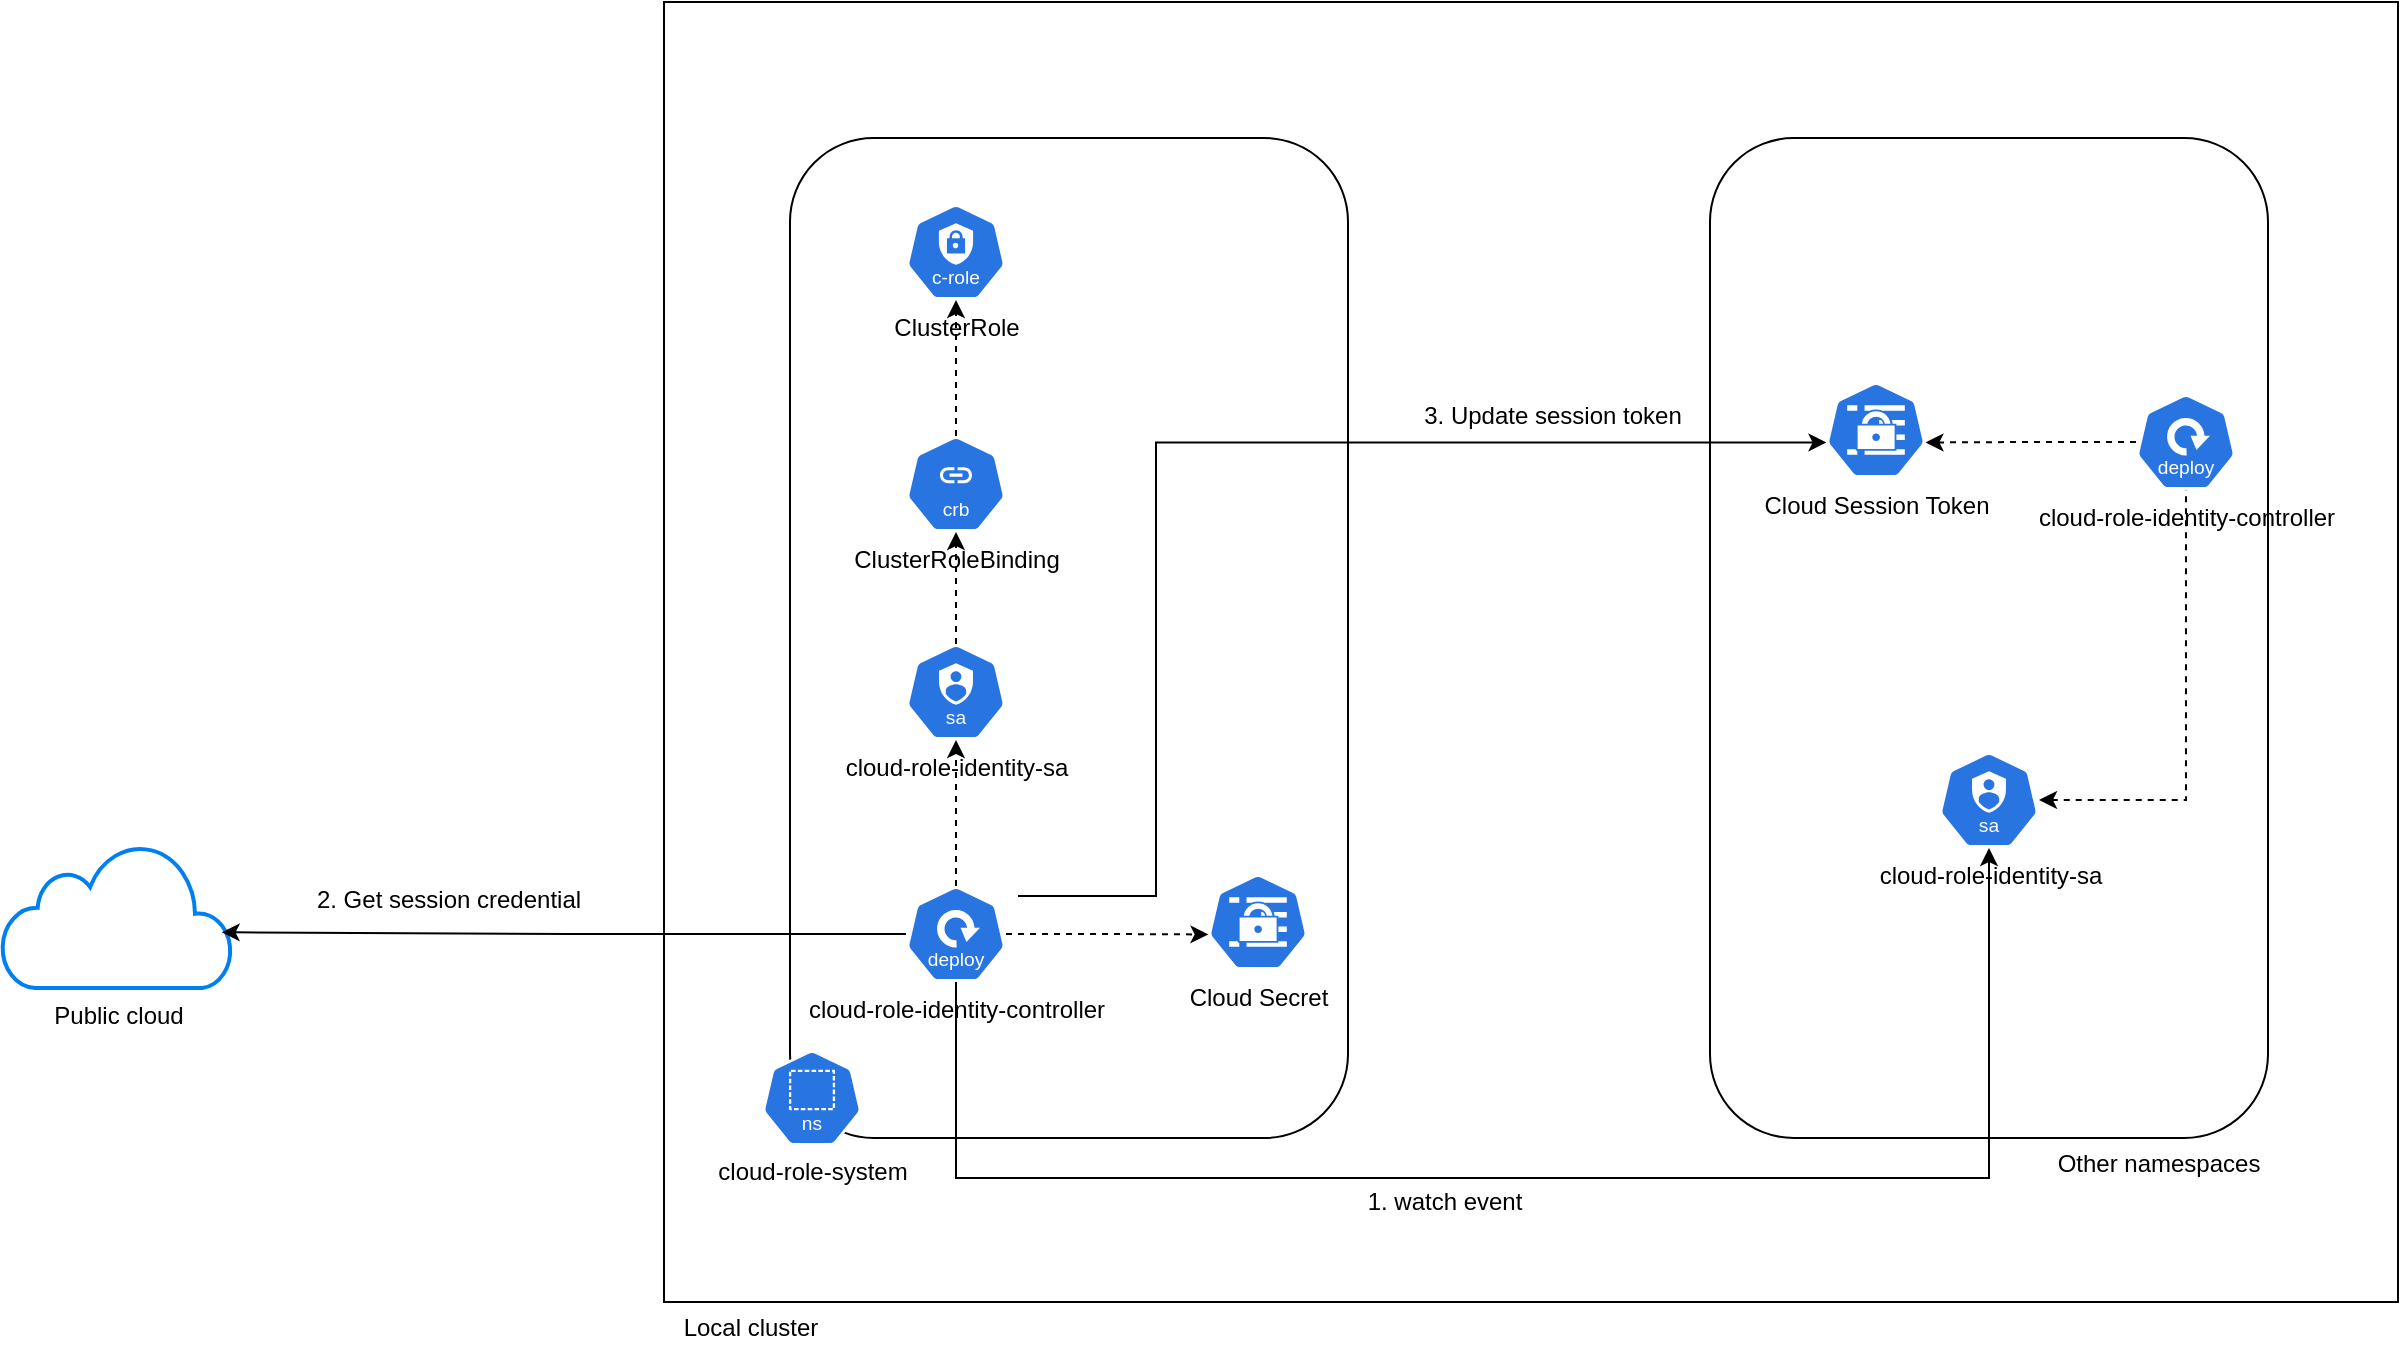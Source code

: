 <mxfile version="24.5.3" type="device">
  <diagram name="Page-1" id="McjYKkSZxhXPCRPhn8a3">
    <mxGraphModel dx="2478" dy="1389" grid="0" gridSize="10" guides="1" tooltips="1" connect="1" arrows="1" fold="1" page="0" pageScale="1" pageWidth="850" pageHeight="1100" math="0" shadow="0">
      <root>
        <mxCell id="0" />
        <mxCell id="1" parent="0" />
        <mxCell id="4Nv9gZRjHe-OK4aGyyrs-2" value="" style="rounded=0;whiteSpace=wrap;html=1;" vertex="1" parent="1">
          <mxGeometry x="-682" y="-164" width="867" height="650" as="geometry" />
        </mxCell>
        <mxCell id="4Nv9gZRjHe-OK4aGyyrs-3" value="Local cluster" style="text;html=1;align=center;verticalAlign=middle;resizable=0;points=[];autosize=1;strokeColor=none;fillColor=none;" vertex="1" parent="1">
          <mxGeometry x="-682" y="486" width="85" height="26" as="geometry" />
        </mxCell>
        <mxCell id="4Nv9gZRjHe-OK4aGyyrs-4" value="" style="rounded=1;whiteSpace=wrap;html=1;" vertex="1" parent="1">
          <mxGeometry x="-619" y="-96" width="279" height="500" as="geometry" />
        </mxCell>
        <mxCell id="4Nv9gZRjHe-OK4aGyyrs-5" value="cloud-role-system" style="text;html=1;align=center;verticalAlign=middle;resizable=0;points=[];autosize=1;strokeColor=none;fillColor=none;" vertex="1" parent="1">
          <mxGeometry x="-664.5" y="408" width="113" height="26" as="geometry" />
        </mxCell>
        <mxCell id="4Nv9gZRjHe-OK4aGyyrs-7" value="cloud-role-identity-sa" style="aspect=fixed;sketch=0;html=1;dashed=0;whitespace=wrap;verticalLabelPosition=bottom;verticalAlign=top;fillColor=#2875E2;strokeColor=#ffffff;points=[[0.005,0.63,0],[0.1,0.2,0],[0.9,0.2,0],[0.5,0,0],[0.995,0.63,0],[0.72,0.99,0],[0.5,1,0],[0.28,0.99,0]];shape=mxgraph.kubernetes.icon2;kubernetesLabel=1;prIcon=sa" vertex="1" parent="1">
          <mxGeometry x="-561" y="157" width="50" height="48" as="geometry" />
        </mxCell>
        <mxCell id="4Nv9gZRjHe-OK4aGyyrs-8" value="" style="aspect=fixed;sketch=0;html=1;dashed=0;whitespace=wrap;verticalLabelPosition=bottom;verticalAlign=top;fillColor=#2875E2;strokeColor=#ffffff;points=[[0.005,0.63,0],[0.1,0.2,0],[0.9,0.2,0],[0.5,0,0],[0.995,0.63,0],[0.72,0.99,0],[0.5,1,0],[0.28,0.99,0]];shape=mxgraph.kubernetes.icon2;kubernetesLabel=1;prIcon=ns" vertex="1" parent="1">
          <mxGeometry x="-633" y="360" width="50" height="48" as="geometry" />
        </mxCell>
        <mxCell id="4Nv9gZRjHe-OK4aGyyrs-9" value="cloud-role-identity-controller" style="aspect=fixed;sketch=0;html=1;dashed=0;whitespace=wrap;verticalLabelPosition=bottom;verticalAlign=top;fillColor=#2875E2;strokeColor=#ffffff;points=[[0.005,0.63,0],[0.1,0.2,0],[0.9,0.2,0],[0.5,0,0],[0.995,0.63,0],[0.72,0.99,0],[0.5,1,0],[0.28,0.99,0]];shape=mxgraph.kubernetes.icon2;kubernetesLabel=1;prIcon=deploy" vertex="1" parent="1">
          <mxGeometry x="-561" y="278" width="50" height="48" as="geometry" />
        </mxCell>
        <mxCell id="4Nv9gZRjHe-OK4aGyyrs-10" value="ClusterRoleBinding" style="aspect=fixed;sketch=0;html=1;dashed=0;whitespace=wrap;verticalLabelPosition=bottom;verticalAlign=top;fillColor=#2875E2;strokeColor=#ffffff;points=[[0.005,0.63,0],[0.1,0.2,0],[0.9,0.2,0],[0.5,0,0],[0.995,0.63,0],[0.72,0.99,0],[0.5,1,0],[0.28,0.99,0]];shape=mxgraph.kubernetes.icon2;kubernetesLabel=1;prIcon=crb" vertex="1" parent="1">
          <mxGeometry x="-561" y="53" width="50" height="48" as="geometry" />
        </mxCell>
        <mxCell id="4Nv9gZRjHe-OK4aGyyrs-11" value="ClusterRole" style="aspect=fixed;sketch=0;html=1;dashed=0;whitespace=wrap;verticalLabelPosition=bottom;verticalAlign=top;fillColor=#2875E2;strokeColor=#ffffff;points=[[0.005,0.63,0],[0.1,0.2,0],[0.9,0.2,0],[0.5,0,0],[0.995,0.63,0],[0.72,0.99,0],[0.5,1,0],[0.28,0.99,0]];shape=mxgraph.kubernetes.icon2;kubernetesLabel=1;prIcon=c_role" vertex="1" parent="1">
          <mxGeometry x="-561" y="-63" width="50" height="48" as="geometry" />
        </mxCell>
        <mxCell id="4Nv9gZRjHe-OK4aGyyrs-12" value="Cloud Secret" style="aspect=fixed;sketch=0;html=1;dashed=0;whitespace=wrap;verticalLabelPosition=bottom;verticalAlign=top;fillColor=#2875E2;strokeColor=#ffffff;points=[[0.005,0.63,0],[0.1,0.2,0],[0.9,0.2,0],[0.5,0,0],[0.995,0.63,0],[0.72,0.99,0],[0.5,1,0],[0.28,0.99,0]];shape=mxgraph.kubernetes.icon2;prIcon=secret" vertex="1" parent="1">
          <mxGeometry x="-410" y="272" width="50" height="48" as="geometry" />
        </mxCell>
        <mxCell id="4Nv9gZRjHe-OK4aGyyrs-13" style="edgeStyle=orthogonalEdgeStyle;rounded=0;orthogonalLoop=1;jettySize=auto;html=1;entryX=0.5;entryY=1;entryDx=0;entryDy=0;entryPerimeter=0;dashed=1;" edge="1" parent="1" source="4Nv9gZRjHe-OK4aGyyrs-10" target="4Nv9gZRjHe-OK4aGyyrs-11">
          <mxGeometry relative="1" as="geometry" />
        </mxCell>
        <mxCell id="4Nv9gZRjHe-OK4aGyyrs-14" style="edgeStyle=orthogonalEdgeStyle;rounded=0;orthogonalLoop=1;jettySize=auto;html=1;entryX=0.5;entryY=1;entryDx=0;entryDy=0;entryPerimeter=0;dashed=1;" edge="1" parent="1" source="4Nv9gZRjHe-OK4aGyyrs-7" target="4Nv9gZRjHe-OK4aGyyrs-10">
          <mxGeometry relative="1" as="geometry" />
        </mxCell>
        <mxCell id="4Nv9gZRjHe-OK4aGyyrs-15" style="edgeStyle=orthogonalEdgeStyle;rounded=0;orthogonalLoop=1;jettySize=auto;html=1;entryX=0.5;entryY=1;entryDx=0;entryDy=0;entryPerimeter=0;dashed=1;" edge="1" parent="1" source="4Nv9gZRjHe-OK4aGyyrs-9" target="4Nv9gZRjHe-OK4aGyyrs-7">
          <mxGeometry relative="1" as="geometry" />
        </mxCell>
        <mxCell id="4Nv9gZRjHe-OK4aGyyrs-16" value="Public cloud" style="html=1;verticalLabelPosition=bottom;align=center;labelBackgroundColor=#ffffff;verticalAlign=top;strokeWidth=2;strokeColor=#0080F0;shadow=0;dashed=0;shape=mxgraph.ios7.icons.cloud;" vertex="1" parent="1">
          <mxGeometry x="-1013" y="257" width="115" height="72" as="geometry" />
        </mxCell>
        <mxCell id="4Nv9gZRjHe-OK4aGyyrs-17" style="edgeStyle=orthogonalEdgeStyle;rounded=0;orthogonalLoop=1;jettySize=auto;html=1;entryX=0.005;entryY=0.63;entryDx=0;entryDy=0;entryPerimeter=0;dashed=1;" edge="1" parent="1" source="4Nv9gZRjHe-OK4aGyyrs-9" target="4Nv9gZRjHe-OK4aGyyrs-12">
          <mxGeometry relative="1" as="geometry" />
        </mxCell>
        <mxCell id="4Nv9gZRjHe-OK4aGyyrs-18" value="" style="rounded=1;whiteSpace=wrap;html=1;" vertex="1" parent="1">
          <mxGeometry x="-159" y="-96" width="279" height="500" as="geometry" />
        </mxCell>
        <mxCell id="4Nv9gZRjHe-OK4aGyyrs-19" value="cloud-role-identity-controller" style="aspect=fixed;sketch=0;html=1;dashed=0;whitespace=wrap;verticalLabelPosition=bottom;verticalAlign=top;fillColor=#2875E2;strokeColor=#ffffff;points=[[0.005,0.63,0],[0.1,0.2,0],[0.9,0.2,0],[0.5,0,0],[0.995,0.63,0],[0.72,0.99,0],[0.5,1,0],[0.28,0.99,0]];shape=mxgraph.kubernetes.icon2;kubernetesLabel=1;prIcon=deploy" vertex="1" parent="1">
          <mxGeometry x="54" y="32" width="50" height="48" as="geometry" />
        </mxCell>
        <mxCell id="4Nv9gZRjHe-OK4aGyyrs-20" value="cloud-role-identity-sa" style="aspect=fixed;sketch=0;html=1;dashed=0;whitespace=wrap;verticalLabelPosition=bottom;verticalAlign=top;fillColor=#2875E2;strokeColor=#ffffff;points=[[0.005,0.63,0],[0.1,0.2,0],[0.9,0.2,0],[0.5,0,0],[0.995,0.63,0],[0.72,0.99,0],[0.5,1,0],[0.28,0.99,0]];shape=mxgraph.kubernetes.icon2;kubernetesLabel=1;prIcon=sa" vertex="1" parent="1">
          <mxGeometry x="-44.5" y="211" width="50" height="48" as="geometry" />
        </mxCell>
        <mxCell id="4Nv9gZRjHe-OK4aGyyrs-21" style="edgeStyle=orthogonalEdgeStyle;rounded=0;orthogonalLoop=1;jettySize=auto;html=1;entryX=0.955;entryY=0.613;entryDx=0;entryDy=0;entryPerimeter=0;" edge="1" parent="1" source="4Nv9gZRjHe-OK4aGyyrs-9" target="4Nv9gZRjHe-OK4aGyyrs-16">
          <mxGeometry relative="1" as="geometry" />
        </mxCell>
        <mxCell id="4Nv9gZRjHe-OK4aGyyrs-22" value="2. Get session credential" style="text;html=1;align=center;verticalAlign=middle;resizable=0;points=[];autosize=1;strokeColor=none;fillColor=none;" vertex="1" parent="1">
          <mxGeometry x="-865" y="272" width="150" height="26" as="geometry" />
        </mxCell>
        <mxCell id="4Nv9gZRjHe-OK4aGyyrs-24" value="1. watch event" style="text;html=1;align=center;verticalAlign=middle;resizable=0;points=[];autosize=1;strokeColor=none;fillColor=none;" vertex="1" parent="1">
          <mxGeometry x="-340" y="423" width="95" height="26" as="geometry" />
        </mxCell>
        <mxCell id="4Nv9gZRjHe-OK4aGyyrs-23" style="edgeStyle=orthogonalEdgeStyle;rounded=0;orthogonalLoop=1;jettySize=auto;html=1;entryX=0.5;entryY=1;entryDx=0;entryDy=0;entryPerimeter=0;" edge="1" parent="1" source="4Nv9gZRjHe-OK4aGyyrs-9" target="4Nv9gZRjHe-OK4aGyyrs-20">
          <mxGeometry relative="1" as="geometry">
            <Array as="points">
              <mxPoint x="-536" y="424" />
              <mxPoint x="-19" y="424" />
            </Array>
          </mxGeometry>
        </mxCell>
        <mxCell id="4Nv9gZRjHe-OK4aGyyrs-25" style="edgeStyle=orthogonalEdgeStyle;rounded=0;orthogonalLoop=1;jettySize=auto;html=1;entryX=0.5;entryY=1;entryDx=0;entryDy=0;entryPerimeter=0;startArrow=classic;startFill=1;endArrow=none;endFill=0;dashed=1;" edge="1" parent="1" source="4Nv9gZRjHe-OK4aGyyrs-20" target="4Nv9gZRjHe-OK4aGyyrs-19">
          <mxGeometry relative="1" as="geometry" />
        </mxCell>
        <mxCell id="4Nv9gZRjHe-OK4aGyyrs-26" style="edgeStyle=orthogonalEdgeStyle;rounded=0;orthogonalLoop=1;jettySize=auto;html=1;entryX=0.005;entryY=0.63;entryDx=0;entryDy=0;entryPerimeter=0;" edge="1" parent="1" target="4Nv9gZRjHe-OK4aGyyrs-30">
          <mxGeometry relative="1" as="geometry">
            <mxPoint x="-505" y="283" as="sourcePoint" />
            <mxPoint x="-134.25" y="20.24" as="targetPoint" />
            <Array as="points">
              <mxPoint x="-436" y="283" />
              <mxPoint x="-436" y="56" />
            </Array>
          </mxGeometry>
        </mxCell>
        <mxCell id="4Nv9gZRjHe-OK4aGyyrs-27" value="3. Update session token" style="text;html=1;align=center;verticalAlign=middle;resizable=0;points=[];autosize=1;strokeColor=none;fillColor=none;" vertex="1" parent="1">
          <mxGeometry x="-312" y="30" width="147" height="26" as="geometry" />
        </mxCell>
        <mxCell id="4Nv9gZRjHe-OK4aGyyrs-30" value="Cloud Session Token" style="aspect=fixed;sketch=0;html=1;dashed=0;whitespace=wrap;verticalLabelPosition=bottom;verticalAlign=top;fillColor=#2875E2;strokeColor=#ffffff;points=[[0.005,0.63,0],[0.1,0.2,0],[0.9,0.2,0],[0.5,0,0],[0.995,0.63,0],[0.72,0.99,0],[0.5,1,0],[0.28,0.99,0]];shape=mxgraph.kubernetes.icon2;prIcon=secret" vertex="1" parent="1">
          <mxGeometry x="-101" y="26" width="50" height="48" as="geometry" />
        </mxCell>
        <mxCell id="4Nv9gZRjHe-OK4aGyyrs-31" style="edgeStyle=orthogonalEdgeStyle;rounded=0;orthogonalLoop=1;jettySize=auto;html=1;entryX=0.995;entryY=0.63;entryDx=0;entryDy=0;entryPerimeter=0;dashed=1;" edge="1" parent="1" source="4Nv9gZRjHe-OK4aGyyrs-19" target="4Nv9gZRjHe-OK4aGyyrs-30">
          <mxGeometry relative="1" as="geometry" />
        </mxCell>
        <mxCell id="4Nv9gZRjHe-OK4aGyyrs-32" value="Other namespaces" style="text;html=1;align=center;verticalAlign=middle;resizable=0;points=[];autosize=1;strokeColor=none;fillColor=none;" vertex="1" parent="1">
          <mxGeometry x="5.5" y="404" width="119" height="26" as="geometry" />
        </mxCell>
      </root>
    </mxGraphModel>
  </diagram>
</mxfile>
